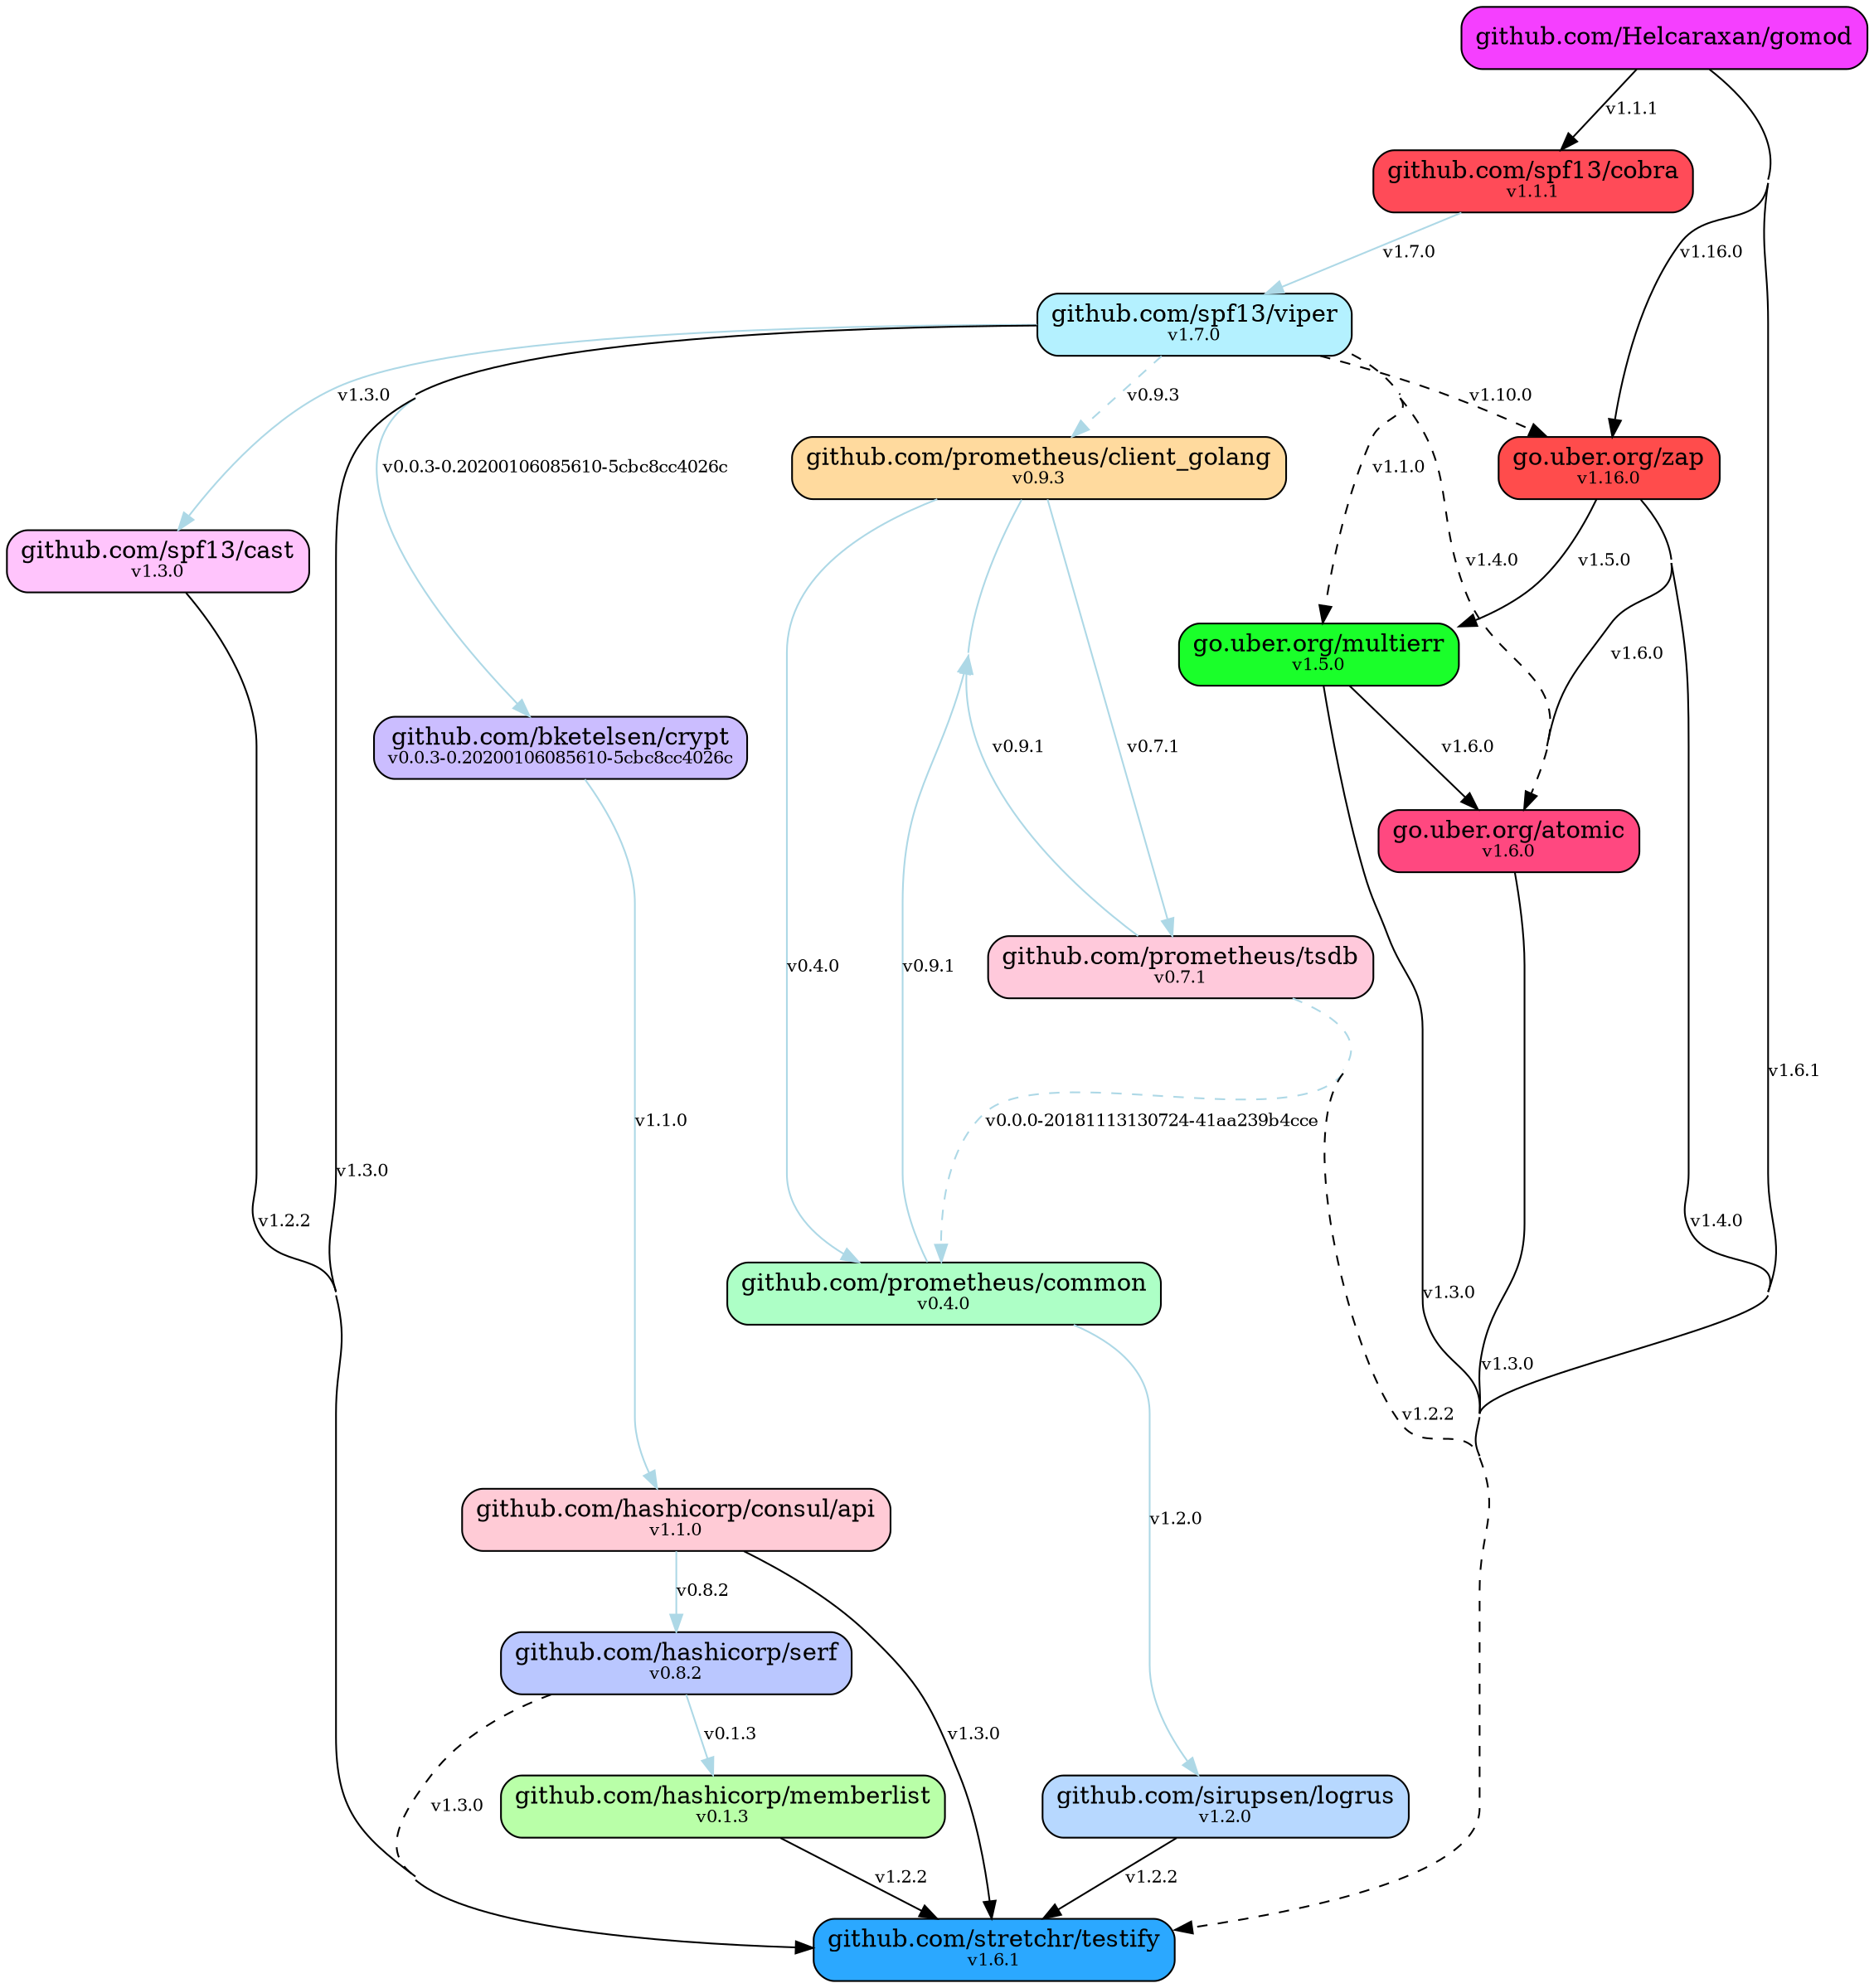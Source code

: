strict digraph {
  node [shape=box,style="rounded,filled"]
  start=0
  concentrate=true
  "github.com/Helcaraxan/gomod" [fontcolor="0.000 0.000 0.000",fillcolor="0.824 0.753 1.000"]
  "github.com/bketelsen/crypt" [fontcolor="0.000 0.000 0.000",fillcolor="0.702 0.260 1.000",label=<github.com/bketelsen/crypt<br /><font point-size="10">v0.0.3-0.20200106085610-5cbc8cc4026c</font>>]
  "github.com/hashicorp/consul/api" [fontcolor="0.000 0.000 0.000",fillcolor="0.965 0.207 1.000",label=<github.com/hashicorp/consul/api<br /><font point-size="10">v1.1.0</font>>]
  "github.com/hashicorp/memberlist" [fontcolor="0.000 0.000 0.000",fillcolor="0.302 0.340 1.000",label=<github.com/hashicorp/memberlist<br /><font point-size="10">v0.1.3</font>>]
  "github.com/hashicorp/serf" [fontcolor="0.000 0.000 0.000",fillcolor="0.635 0.273 1.000",label=<github.com/hashicorp/serf<br /><font point-size="10">v0.8.2</font>>]
  "github.com/prometheus/client_golang" [fontcolor="0.000 0.000 0.000",fillcolor="0.102 0.380 1.000",label=<github.com/prometheus/client_golang<br /><font point-size="10">v0.9.3</font>>]
  "github.com/prometheus/common" [fontcolor="0.000 0.000 0.000",fillcolor="0.384 0.323 1.000",label=<github.com/prometheus/common<br /><font point-size="10">v0.4.0</font>>]
  "github.com/prometheus/tsdb" [fontcolor="0.000 0.000 0.000",fillcolor="0.945 0.211 1.000",label=<github.com/prometheus/tsdb<br /><font point-size="10">v0.7.1</font>>]
  "github.com/sirupsen/logrus" [fontcolor="0.000 0.000 0.000",fillcolor="0.592 0.282 1.000",label=<github.com/sirupsen/logrus<br /><font point-size="10">v1.2.0</font>>]
  "github.com/spf13/cast" [fontcolor="0.000 0.000 0.000",fillcolor="0.843 0.231 1.000",label=<github.com/spf13/cast<br /><font point-size="10">v1.3.0</font>>]
  "github.com/spf13/cobra" [fontcolor="0.000 0.000 0.000",fillcolor="0.988 0.704 1.000",label=<github.com/spf13/cobra<br /><font point-size="10">v1.1.1</font>>]
  "github.com/spf13/viper" [fontcolor="0.000 0.000 0.000",fillcolor="0.533 0.293 1.000",label=<github.com/spf13/viper<br /><font point-size="10">v1.7.0</font>>]
  "github.com/stretchr/testify" [fontcolor="0.000 0.000 0.000",fillcolor="0.569 0.829 1.000",label=<github.com/stretchr/testify<br /><font point-size="10">v1.6.1</font>>]
  "go.uber.org/atomic" [fontcolor="0.000 0.000 0.000",fillcolor="0.949 0.715 1.000",label=<go.uber.org/atomic<br /><font point-size="10">v1.6.0</font>>]
  "go.uber.org/multierr" [fontcolor="0.000 0.000 0.000",fillcolor="0.345 0.896 1.000",label=<go.uber.org/multierr<br /><font point-size="10">v1.5.0</font>>]
  "go.uber.org/zap" [fontcolor="0.000 0.000 0.000",fillcolor="1.000 0.700 1.000",label=<go.uber.org/zap<br /><font point-size="10">v1.16.0</font>>]
  "github.com/Helcaraxan/gomod" -> "github.com/spf13/cobra" [label=<<font point-size="10">v1.1.1</font>>]
  "github.com/Helcaraxan/gomod" -> "github.com/stretchr/testify" [minlen=4,label=<<font point-size="10">v1.6.1</font>>]
  "github.com/Helcaraxan/gomod" -> "go.uber.org/zap" [minlen=3,label=<<font point-size="10">v1.16.0</font>>]
  "github.com/bketelsen/crypt" -> "github.com/hashicorp/consul/api" [color=lightblue,label=<<font point-size="10">v1.1.0</font>>]
  "github.com/hashicorp/consul/api" -> "github.com/hashicorp/serf" [color=lightblue,label=<<font point-size="10">v0.8.2</font>>]
  "github.com/hashicorp/consul/api" -> "github.com/stretchr/testify" [minlen=2,label=<<font point-size="10">v1.3.0</font>>]
  "github.com/hashicorp/memberlist" -> "github.com/stretchr/testify" [label=<<font point-size="10">v1.2.2</font>>]
  "github.com/hashicorp/serf" -> "github.com/hashicorp/memberlist" [color=lightblue,label=<<font point-size="10">v0.1.3</font>>]
  "github.com/hashicorp/serf" -> "github.com/stretchr/testify" [minlen=2,style=dashed,label=<<font point-size="10">v1.3.0</font>>]
  "github.com/prometheus/client_golang" -> "github.com/prometheus/common" [minlen=2,color=lightblue,label=<<font point-size="10">v0.4.0</font>>]
  "github.com/prometheus/client_golang" -> "github.com/prometheus/tsdb" [minlen=3,color=lightblue,label=<<font point-size="10">v0.7.1</font>>]
  "github.com/prometheus/common" -> "github.com/prometheus/client_golang" [color=lightblue,label=<<font point-size="10">v0.9.1</font>>]
  "github.com/prometheus/common" -> "github.com/sirupsen/logrus" [minlen=4,color=lightblue,label=<<font point-size="10">v1.2.0</font>>]
  "github.com/prometheus/tsdb" -> "github.com/prometheus/client_golang" [minlen=2,color=lightblue,label=<<font point-size="10">v0.9.1</font>>]
  "github.com/prometheus/tsdb" -> "github.com/prometheus/common" [minlen=3,style=dashed,color=lightblue,label=<<font point-size="10">v0.0.0-20181113130724-41aa239b4cce</font>>]
  "github.com/prometheus/tsdb" -> "github.com/stretchr/testify" [minlen=6,style=dashed,label=<<font point-size="10">v1.2.2</font>>]
  "github.com/sirupsen/logrus" -> "github.com/stretchr/testify" [label=<<font point-size="10">v1.2.2</font>>]
  "github.com/spf13/cast" -> "github.com/stretchr/testify" [label=<<font point-size="10">v1.2.2</font>>]
  "github.com/spf13/cobra" -> "github.com/spf13/viper" [color=lightblue,label=<<font point-size="10">v1.7.0</font>>]
  "github.com/spf13/viper" -> "github.com/bketelsen/crypt" [color=lightblue,label=<<font point-size="10">v0.0.3-0.20200106085610-5cbc8cc4026c</font>>]
  "github.com/spf13/viper" -> "github.com/prometheus/client_golang" [style=dashed,color=lightblue,label=<<font point-size="10">v0.9.3</font>>]
  "github.com/spf13/viper" -> "github.com/spf13/cast" [color=lightblue,label=<<font point-size="10">v1.3.0</font>>]
  "github.com/spf13/viper" -> "github.com/stretchr/testify" [minlen=6,label=<<font point-size="10">v1.3.0</font>>]
  "github.com/spf13/viper" -> "go.uber.org/atomic" [minlen=3,style=dashed,label=<<font point-size="10">v1.4.0</font>>]
  "github.com/spf13/viper" -> "go.uber.org/multierr" [minlen=2,style=dashed,label=<<font point-size="10">v1.1.0</font>>]
  "github.com/spf13/viper" -> "go.uber.org/zap" [style=dashed,label=<<font point-size="10">v1.10.0</font>>]
  "go.uber.org/atomic" -> "github.com/stretchr/testify" [label=<<font point-size="10">v1.3.0</font>>]
  "go.uber.org/multierr" -> "github.com/stretchr/testify" [minlen=2,label=<<font point-size="10">v1.3.0</font>>]
  "go.uber.org/multierr" -> "go.uber.org/atomic" [label=<<font point-size="10">v1.6.0</font>>]
  "go.uber.org/zap" -> "github.com/stretchr/testify" [minlen=2,label=<<font point-size="10">v1.4.0</font>>]
  "go.uber.org/zap" -> "go.uber.org/atomic" [minlen=2,label=<<font point-size="10">v1.6.0</font>>]
  "go.uber.org/zap" -> "go.uber.org/multierr" [label=<<font point-size="10">v1.5.0</font>>]
}
